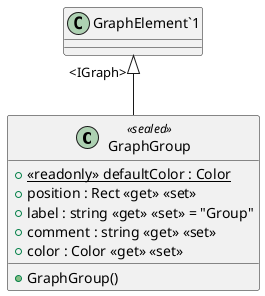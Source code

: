 @startuml
class GraphGroup <<sealed>> {
    + {static} <<readonly>> defaultColor : Color
    + GraphGroup()
    + position : Rect <<get>> <<set>>
    + label : string <<get>> <<set>> = "Group"
    + comment : string <<get>> <<set>>
    + color : Color <<get>> <<set>>
}
"GraphElement`1" "<IGraph>" <|-- GraphGroup
@enduml

